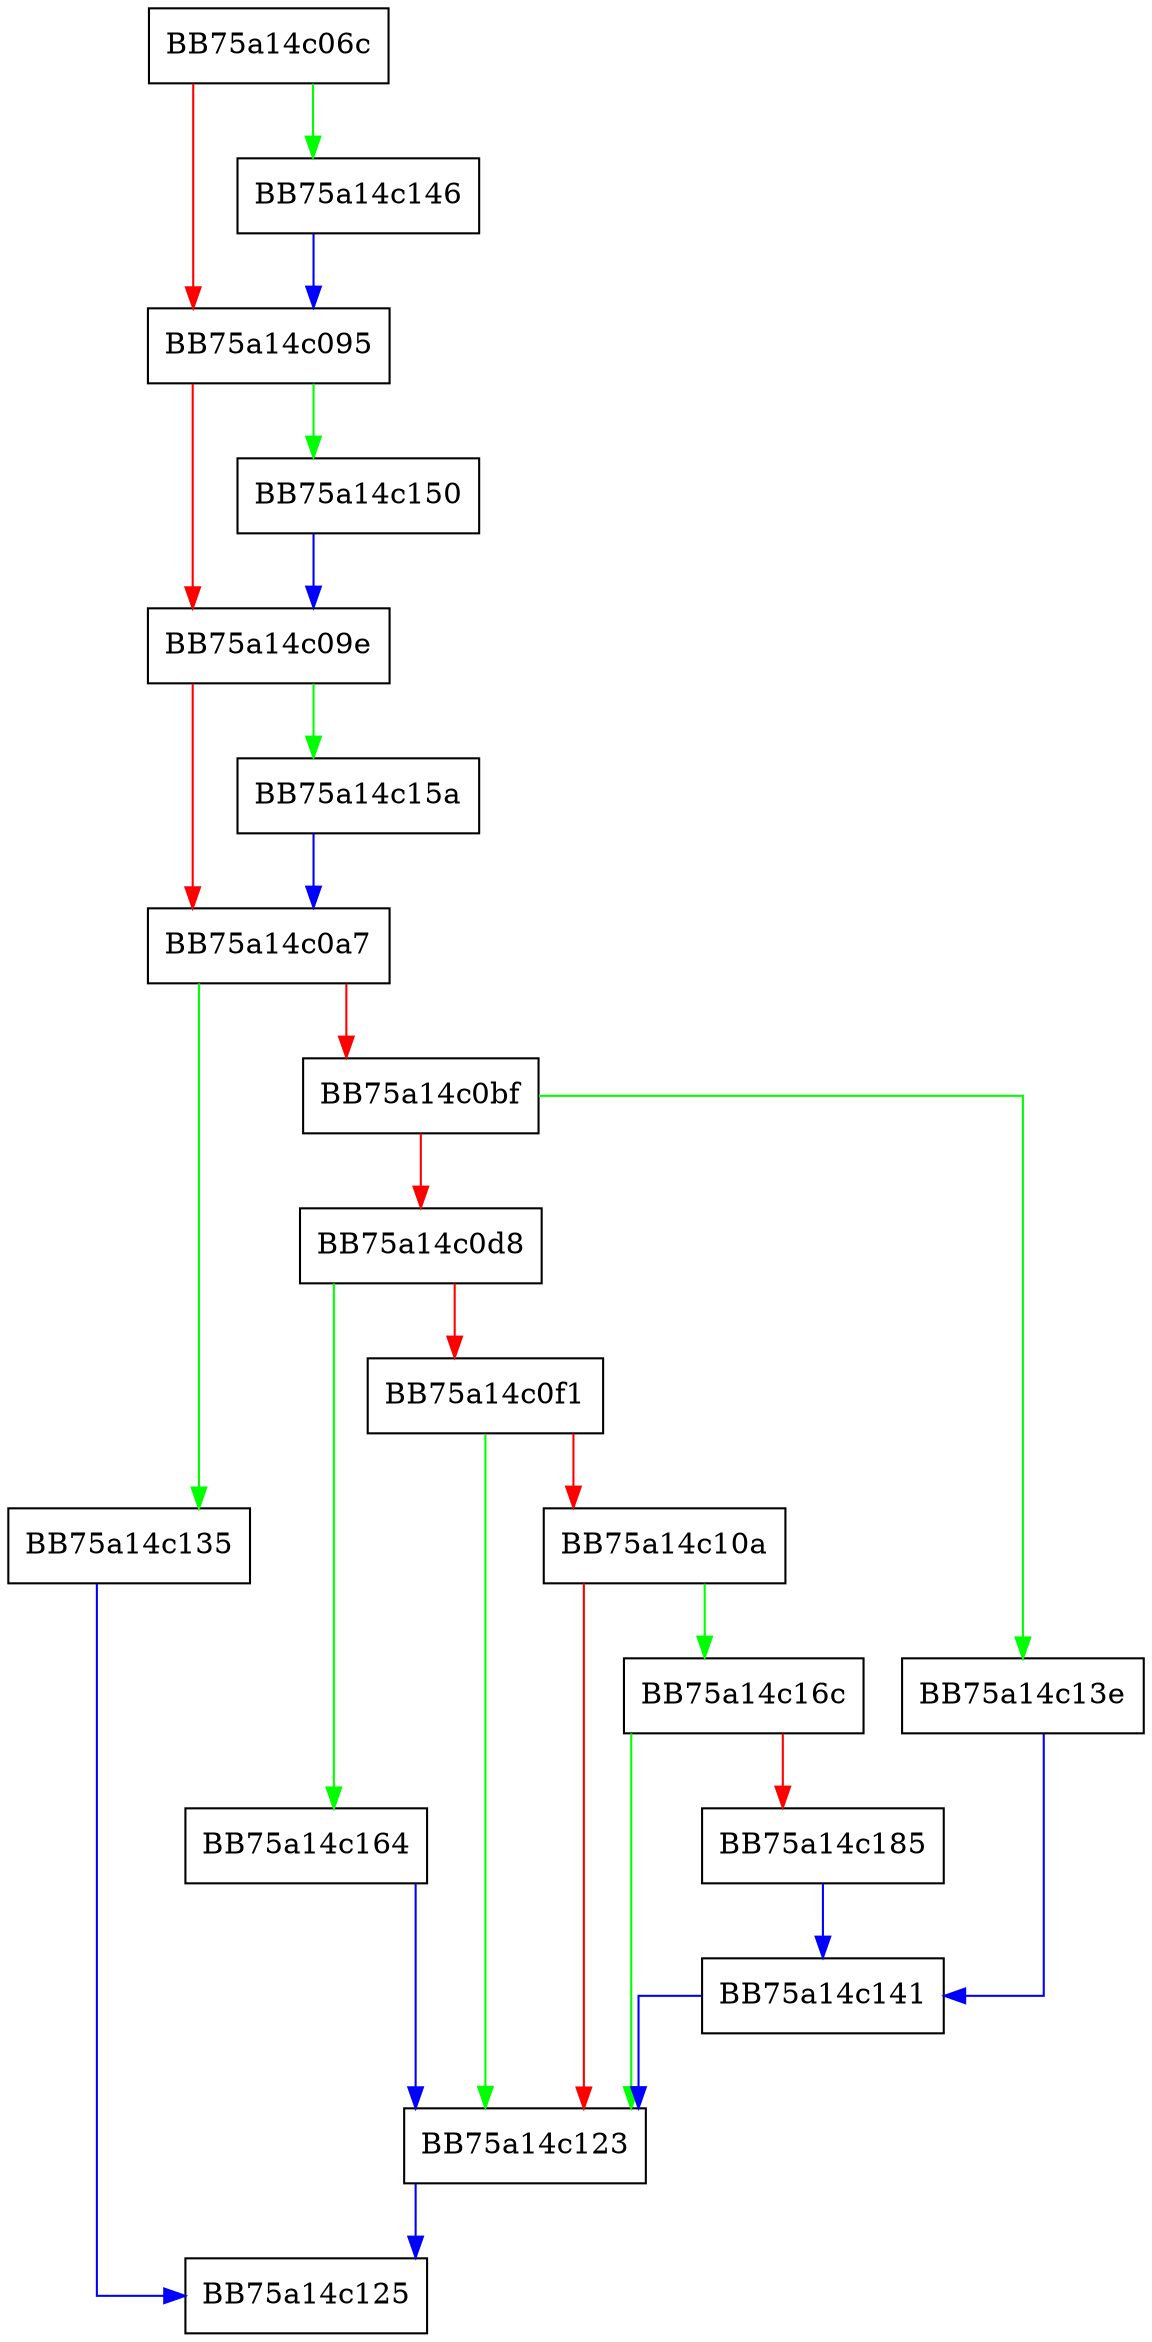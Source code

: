 digraph IsDosUncPath {
  node [shape="box"];
  graph [splines=ortho];
  BB75a14c06c -> BB75a14c146 [color="green"];
  BB75a14c06c -> BB75a14c095 [color="red"];
  BB75a14c095 -> BB75a14c150 [color="green"];
  BB75a14c095 -> BB75a14c09e [color="red"];
  BB75a14c09e -> BB75a14c15a [color="green"];
  BB75a14c09e -> BB75a14c0a7 [color="red"];
  BB75a14c0a7 -> BB75a14c135 [color="green"];
  BB75a14c0a7 -> BB75a14c0bf [color="red"];
  BB75a14c0bf -> BB75a14c13e [color="green"];
  BB75a14c0bf -> BB75a14c0d8 [color="red"];
  BB75a14c0d8 -> BB75a14c164 [color="green"];
  BB75a14c0d8 -> BB75a14c0f1 [color="red"];
  BB75a14c0f1 -> BB75a14c123 [color="green"];
  BB75a14c0f1 -> BB75a14c10a [color="red"];
  BB75a14c10a -> BB75a14c16c [color="green"];
  BB75a14c10a -> BB75a14c123 [color="red"];
  BB75a14c123 -> BB75a14c125 [color="blue"];
  BB75a14c135 -> BB75a14c125 [color="blue"];
  BB75a14c13e -> BB75a14c141 [color="blue"];
  BB75a14c141 -> BB75a14c123 [color="blue"];
  BB75a14c146 -> BB75a14c095 [color="blue"];
  BB75a14c150 -> BB75a14c09e [color="blue"];
  BB75a14c15a -> BB75a14c0a7 [color="blue"];
  BB75a14c164 -> BB75a14c123 [color="blue"];
  BB75a14c16c -> BB75a14c123 [color="green"];
  BB75a14c16c -> BB75a14c185 [color="red"];
  BB75a14c185 -> BB75a14c141 [color="blue"];
}